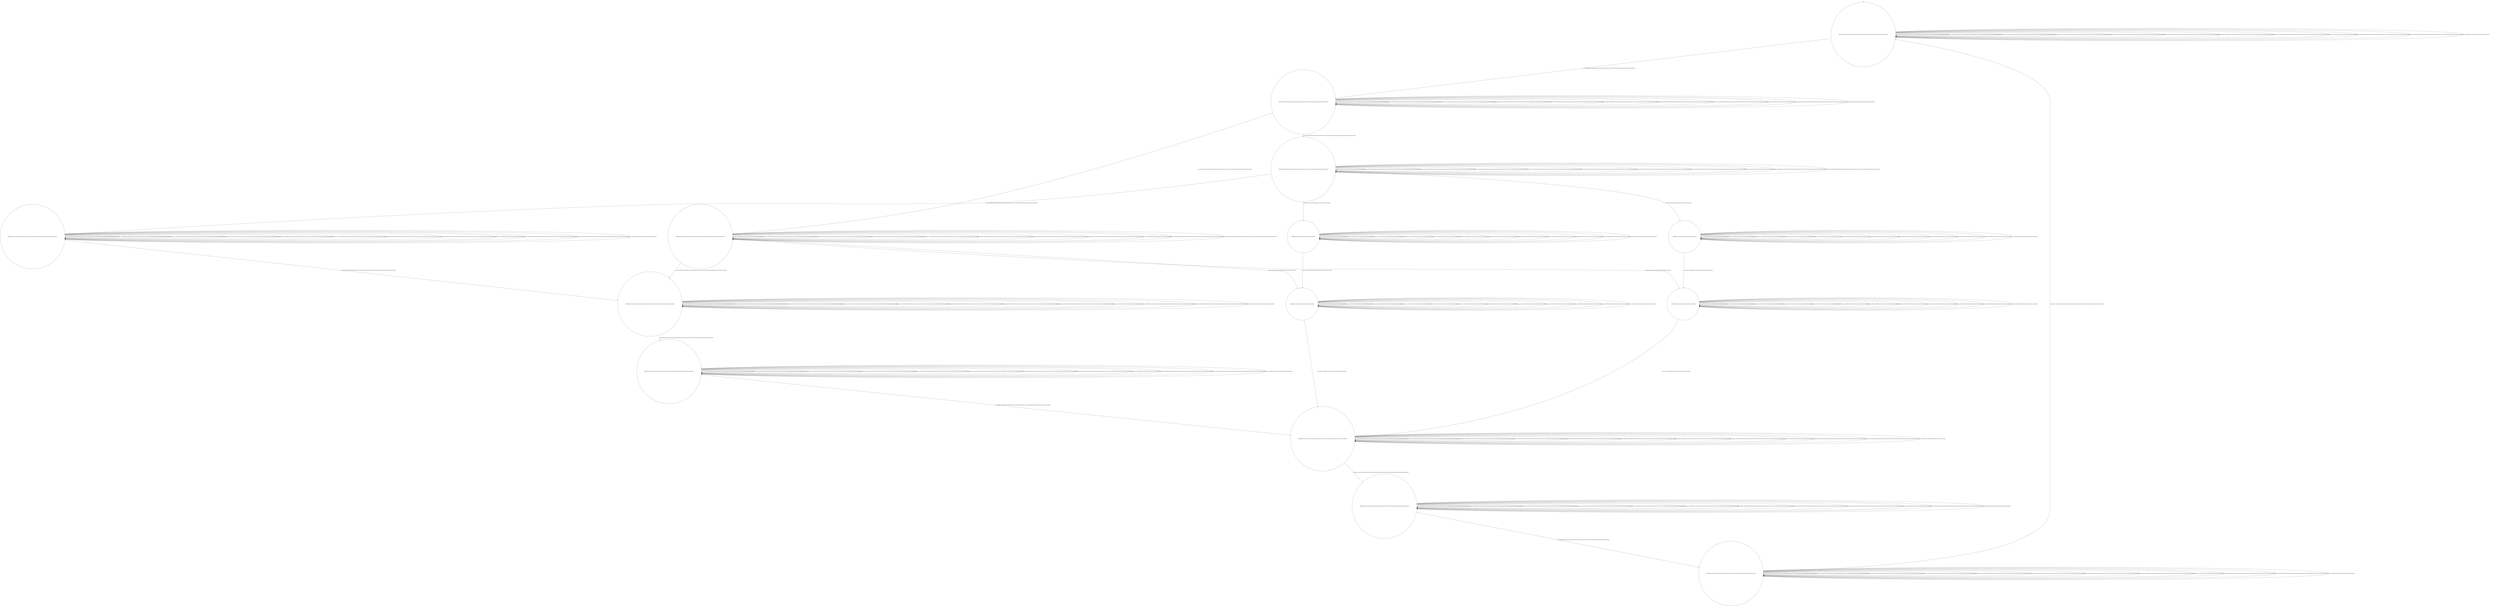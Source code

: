 digraph g {
	edge [lblstyle="above, sloped"];
	s0 [shape="circle" label="0@[((EUR and CAP and TON and not DOL and not TEA and not COF) or (EUR and COF and TEA and CAP and TON and not DOL))]"];
	s1 [shape="circle" label="1@[((EUR and CAP and TON and not DOL and not TEA and not COF) or (EUR and COF and TEA and CAP and TON and not DOL))]"];
	s2 [shape="circle" label="2@[((EUR and CAP and TON and not DOL and not TEA and not COF) or (EUR and COF and TEA and CAP and TON and not DOL))]"];
	s3 [shape="circle" label="3@[((EUR and CAP and TON and not DOL and not TEA and not COF) or (EUR and COF and TEA and CAP and TON and not DOL))]"];
	s4 [shape="circle" label="4@[((EUR and CAP and TON and not DOL and not TEA and not COF) or (EUR and COF and TEA and CAP and TON and not DOL))]"];
	s5 [shape="circle" label="5@[((EUR and CAP and TON and not DOL and not TEA and not COF) or (EUR and COF and TEA and CAP and TON and not DOL))]"];
	s6 [shape="circle" label="6@[((EUR and CAP and TON and not DOL and not TEA and not COF) or (EUR and COF and TEA and CAP and TON and not DOL))]"];
	s7 [shape="circle" label="7@[((EUR and CAP and TON and not DOL and not TEA and not COF) or (EUR and COF and TEA and CAP and TON and not DOL))]"];
	s8 [shape="circle" label="8@[((EUR and CAP and TON and not DOL and not TEA and not COF) or (EUR and COF and TEA and CAP and TON and not DOL))]"];
	s9 [shape="circle" label="9@[((EUR and CAP and TON and not DOL and not TEA and not COF) or (EUR and COF and TEA and CAP and TON and not DOL))]"];
	s10 [shape="circle" label="10@[((EUR and COF and TEA and CAP and TON and not DOL))]"];
	s11 [shape="circle" label="11@[((EUR and COF and TEA and CAP and TON and not DOL))]"];
	s12 [shape="circle" label="12@[((EUR and COF and TEA and CAP and TON and not DOL))]"];
	s13 [shape="circle" label="13@[((EUR and COF and TEA and CAP and TON and not DOL))]"];
	s0 -> s0 [label="cap / nok() [((EUR and CAP and TON and not DOL and not TEA and not COF) or (EUR and COF and TEA and CAP and TON and not DOL))]"];
	s0 -> s0 [label="coffee / nok() [((EUR and CAP and TON and not DOL and not TEA and not COF) or (EUR and COF and TEA and CAP and TON and not DOL))]"];
	s0 -> s0 [label="cup_taken / nok() [((EUR and CAP and TON and not DOL and not TEA and not COF) or (EUR and COF and TEA and CAP and TON and not DOL))]"];
	s0 -> s0 [label="display_done / nok() [((EUR and CAP and TON and not DOL and not TEA and not COF) or (EUR and COF and TEA and CAP and TON and not DOL))]"];
	s0 -> s1 [label="euro / ok() [((EUR and CAP and TON and not DOL and not TEA and not COF) or (EUR and COF and TEA and CAP and TON and not DOL))]"];
	s0 -> s0 [label="no_sugar / nok() [((EUR and CAP and TON and not DOL and not TEA and not COF) or (EUR and COF and TEA and CAP and TON and not DOL))]"];
	s0 -> s0 [label="pour_coffee / nok() [((EUR and CAP and TON and not DOL and not TEA and not COF) or (EUR and COF and TEA and CAP and TON and not DOL))]"];
	s0 -> s0 [label="pour_milk / nok() [((EUR and CAP and TON and not DOL and not TEA and not COF) or (EUR and COF and TEA and CAP and TON and not DOL))]"];
	s0 -> s0 [label="pour_sugar / nok() [((EUR and CAP and TON and not DOL and not TEA and not COF) or (EUR and COF and TEA and CAP and TON and not DOL))]"];
	s0 -> s0 [label="pour_tea / nok() [((EUR and COF and TEA and CAP and TON and not DOL))]"];
	s0 -> s0 [label="ring / nok() [((EUR and CAP and TON and not DOL and not TEA and not COF) or (EUR and COF and TEA and CAP and TON and not DOL))]"];
	s0 -> s0 [label="sugar / nok() [((EUR and CAP and TON and not DOL and not TEA and not COF) or (EUR and COF and TEA and CAP and TON and not DOL))]"];
	s0 -> s0 [label="tea / nok() [((EUR and COF and TEA and CAP and TON and not DOL))]"];
	s1 -> s1 [label="cap / nok() [((EUR and CAP and TON and not DOL and not TEA and not COF) or (EUR and COF and TEA and CAP and TON and not DOL))]"];
	s1 -> s1 [label="coffee / nok() [((EUR and CAP and TON and not DOL and not TEA and not COF) or (EUR and COF and TEA and CAP and TON and not DOL))]"];
	s1 -> s1 [label="cup_taken / nok() [((EUR and CAP and TON and not DOL and not TEA and not COF) or (EUR and COF and TEA and CAP and TON and not DOL))]"];
	s1 -> s1 [label="display_done / nok() [((EUR and CAP and TON and not DOL and not TEA and not COF) or (EUR and COF and TEA and CAP and TON and not DOL))]"];
	s1 -> s1 [label="euro / nok() [((EUR and CAP and TON and not DOL and not TEA and not COF) or (EUR and COF and TEA and CAP and TON and not DOL))]"];
	s1 -> s2 [label="no_sugar / ok() [((EUR and CAP and TON and not DOL and not TEA and not COF) or (EUR and COF and TEA and CAP and TON and not DOL))]"];
	s1 -> s1 [label="pour_coffee / nok() [((EUR and CAP and TON and not DOL and not TEA and not COF) or (EUR and COF and TEA and CAP and TON and not DOL))]"];
	s1 -> s1 [label="pour_milk / nok() [((EUR and CAP and TON and not DOL and not TEA and not COF) or (EUR and COF and TEA and CAP and TON and not DOL))]"];
	s1 -> s1 [label="pour_sugar / nok() [((EUR and CAP and TON and not DOL and not TEA and not COF) or (EUR and COF and TEA and CAP and TON and not DOL))]"];
	s1 -> s1 [label="pour_tea / nok() [((EUR and COF and TEA and CAP and TON and not DOL))]"];
	s1 -> s1 [label="ring / nok() [((EUR and CAP and TON and not DOL and not TEA and not COF) or (EUR and COF and TEA and CAP and TON and not DOL))]"];
	s1 -> s3 [label="sugar / ok() [((EUR and CAP and TON and not DOL and not TEA and not COF) or (EUR and COF and TEA and CAP and TON and not DOL))]"];
	s1 -> s1 [label="tea / nok() [((EUR and COF and TEA and CAP and TON and not DOL))]"];
	s2 -> s5 [label="cap / ok() [((EUR and CAP and TON and not DOL and not TEA and not COF) or (EUR and COF and TEA and CAP and TON and not DOL))]"];
	s2 -> s2 [label="coffee / Ω [((EUR and CAP and TON and not DOL and not TEA and not COF))]"];
	s2 -> s12 [label="coffee / ok() [((EUR and COF and TEA and CAP and TON and not DOL))]"];
	s2 -> s2 [label="cup_taken / nok() [((EUR and CAP and TON and not DOL and not TEA and not COF) or (EUR and COF and TEA and CAP and TON and not DOL))]"];
	s2 -> s2 [label="display_done / nok() [((EUR and CAP and TON and not DOL and not TEA and not COF) or (EUR and COF and TEA and CAP and TON and not DOL))]"];
	s2 -> s2 [label="euro / nok() [((EUR and CAP and TON and not DOL and not TEA and not COF) or (EUR and COF and TEA and CAP and TON and not DOL))]"];
	s2 -> s2 [label="no_sugar / nok() [((EUR and CAP and TON and not DOL and not TEA and not COF) or (EUR and COF and TEA and CAP and TON and not DOL))]"];
	s2 -> s2 [label="pour_coffee / nok() [((EUR and CAP and TON and not DOL and not TEA and not COF) or (EUR and COF and TEA and CAP and TON and not DOL))]"];
	s2 -> s2 [label="pour_milk / nok() [((EUR and CAP and TON and not DOL and not TEA and not COF) or (EUR and COF and TEA and CAP and TON and not DOL))]"];
	s2 -> s2 [label="pour_sugar / nok() [((EUR and CAP and TON and not DOL and not TEA and not COF) or (EUR and COF and TEA and CAP and TON and not DOL))]"];
	s2 -> s2 [label="pour_tea / nok() [((EUR and COF and TEA and CAP and TON and not DOL))]"];
	s2 -> s2 [label="ring / nok() [((EUR and CAP and TON and not DOL and not TEA and not COF) or (EUR and COF and TEA and CAP and TON and not DOL))]"];
	s2 -> s2 [label="sugar / void() [((EUR and CAP and TON and not DOL and not TEA and not COF) or (EUR and COF and TEA and CAP and TON and not DOL))]"];
	s2 -> s13 [label="tea / ok() [((EUR and COF and TEA and CAP and TON and not DOL))]"];
	s3 -> s4 [label="cap / ok() [((EUR and CAP and TON and not DOL and not TEA and not COF) or (EUR and COF and TEA and CAP and TON and not DOL))]"];
	s3 -> s10 [label="coffee / ok() [((EUR and COF and TEA and CAP and TON and not DOL))]"];
	s3 -> s3 [label="coffee / Ω [((EUR and CAP and TON and not DOL and not TEA and not COF))]"];
	s3 -> s3 [label="cup_taken / nok() [((EUR and CAP and TON and not DOL and not TEA and not COF) or (EUR and COF and TEA and CAP and TON and not DOL))]"];
	s3 -> s3 [label="display_done / nok() [((EUR and CAP and TON and not DOL and not TEA and not COF) or (EUR and COF and TEA and CAP and TON and not DOL))]"];
	s3 -> s3 [label="euro / nok() [((EUR and CAP and TON and not DOL and not TEA and not COF) or (EUR and COF and TEA and CAP and TON and not DOL))]"];
	s3 -> s3 [label="no_sugar / void() [((EUR and CAP and TON and not DOL and not TEA and not COF) or (EUR and COF and TEA and CAP and TON and not DOL))]"];
	s3 -> s3 [label="pour_coffee / nok() [((EUR and CAP and TON and not DOL and not TEA and not COF) or (EUR and COF and TEA and CAP and TON and not DOL))]"];
	s3 -> s3 [label="pour_milk / nok() [((EUR and CAP and TON and not DOL and not TEA and not COF) or (EUR and COF and TEA and CAP and TON and not DOL))]"];
	s3 -> s3 [label="pour_sugar / nok() [((EUR and CAP and TON and not DOL and not TEA and not COF) or (EUR and COF and TEA and CAP and TON and not DOL))]"];
	s3 -> s3 [label="pour_tea / nok() [((EUR and COF and TEA and CAP and TON and not DOL))]"];
	s3 -> s3 [label="ring / nok() [((EUR and CAP and TON and not DOL and not TEA and not COF) or (EUR and COF and TEA and CAP and TON and not DOL))]"];
	s3 -> s3 [label="sugar / nok() [((EUR and CAP and TON and not DOL and not TEA and not COF) or (EUR and COF and TEA and CAP and TON and not DOL))]"];
	s3 -> s11 [label="tea / ok() [((EUR and COF and TEA and CAP and TON and not DOL))]"];
	s4 -> s4 [label="cap / nok() [((EUR and CAP and TON and not DOL and not TEA and not COF) or (EUR and COF and TEA and CAP and TON and not DOL))]"];
	s4 -> s4 [label="coffee / void() [((EUR and CAP and TON and not DOL and not TEA and not COF) or (EUR and COF and TEA and CAP and TON and not DOL))]"];
	s4 -> s4 [label="cup_taken / nok() [((EUR and CAP and TON and not DOL and not TEA and not COF) or (EUR and COF and TEA and CAP and TON and not DOL))]"];
	s4 -> s4 [label="display_done / nok() [((EUR and CAP and TON and not DOL and not TEA and not COF) or (EUR and COF and TEA and CAP and TON and not DOL))]"];
	s4 -> s4 [label="euro / nok() [((EUR and CAP and TON and not DOL and not TEA and not COF) or (EUR and COF and TEA and CAP and TON and not DOL))]"];
	s4 -> s4 [label="no_sugar / nok() [((EUR and CAP and TON and not DOL and not TEA and not COF) or (EUR and COF and TEA and CAP and TON and not DOL))]"];
	s4 -> s4 [label="pour_coffee / nok() [((EUR and CAP and TON and not DOL and not TEA and not COF) or (EUR and COF and TEA and CAP and TON and not DOL))]"];
	s4 -> s4 [label="pour_milk / nok() [((EUR and CAP and TON and not DOL and not TEA and not COF) or (EUR and COF and TEA and CAP and TON and not DOL))]"];
	s4 -> s5 [label="pour_sugar / ok() [((EUR and CAP and TON and not DOL and not TEA and not COF) or (EUR and COF and TEA and CAP and TON and not DOL))]"];
	s4 -> s4 [label="pour_tea / nok() [((EUR and COF and TEA and CAP and TON and not DOL))]"];
	s4 -> s4 [label="ring / nok() [((EUR and CAP and TON and not DOL and not TEA and not COF) or (EUR and COF and TEA and CAP and TON and not DOL))]"];
	s4 -> s4 [label="sugar / nok() [((EUR and CAP and TON and not DOL and not TEA and not COF) or (EUR and COF and TEA and CAP and TON and not DOL))]"];
	s4 -> s4 [label="tea / void() [((EUR and COF and TEA and CAP and TON and not DOL))]"];
	s5 -> s5 [label="cap / nok() [((EUR and CAP and TON and not DOL and not TEA and not COF) or (EUR and COF and TEA and CAP and TON and not DOL))]"];
	s5 -> s5 [label="coffee / void() [((EUR and CAP and TON and not DOL and not TEA and not COF) or (EUR and COF and TEA and CAP and TON and not DOL))]"];
	s5 -> s5 [label="cup_taken / nok() [((EUR and CAP and TON and not DOL and not TEA and not COF) or (EUR and COF and TEA and CAP and TON and not DOL))]"];
	s5 -> s5 [label="display_done / nok() [((EUR and CAP and TON and not DOL and not TEA and not COF) or (EUR and COF and TEA and CAP and TON and not DOL))]"];
	s5 -> s5 [label="euro / nok() [((EUR and CAP and TON and not DOL and not TEA and not COF) or (EUR and COF and TEA and CAP and TON and not DOL))]"];
	s5 -> s5 [label="no_sugar / nok() [((EUR and CAP and TON and not DOL and not TEA and not COF) or (EUR and COF and TEA and CAP and TON and not DOL))]"];
	s5 -> s5 [label="pour_coffee / nok() [((EUR and CAP and TON and not DOL and not TEA and not COF) or (EUR and COF and TEA and CAP and TON and not DOL))]"];
	s5 -> s6 [label="pour_milk / ok() [((EUR and CAP and TON and not DOL and not TEA and not COF) or (EUR and COF and TEA and CAP and TON and not DOL))]"];
	s5 -> s5 [label="pour_sugar / nok() [((EUR and CAP and TON and not DOL and not TEA and not COF) or (EUR and COF and TEA and CAP and TON and not DOL))]"];
	s5 -> s5 [label="pour_tea / nok() [((EUR and COF and TEA and CAP and TON and not DOL))]"];
	s5 -> s5 [label="ring / nok() [((EUR and CAP and TON and not DOL and not TEA and not COF) or (EUR and COF and TEA and CAP and TON and not DOL))]"];
	s5 -> s5 [label="sugar / nok() [((EUR and CAP and TON and not DOL and not TEA and not COF) or (EUR and COF and TEA and CAP and TON and not DOL))]"];
	s5 -> s5 [label="tea / void() [((EUR and COF and TEA and CAP and TON and not DOL))]"];
	s6 -> s6 [label="cap / nok() [((EUR and CAP and TON and not DOL and not TEA and not COF) or (EUR and COF and TEA and CAP and TON and not DOL))]"];
	s6 -> s6 [label="coffee / nok() [((EUR and CAP and TON and not DOL and not TEA and not COF) or (EUR and COF and TEA and CAP and TON and not DOL))]"];
	s6 -> s6 [label="cup_taken / nok() [((EUR and CAP and TON and not DOL and not TEA and not COF) or (EUR and COF and TEA and CAP and TON and not DOL))]"];
	s6 -> s6 [label="display_done / nok() [((EUR and CAP and TON and not DOL and not TEA and not COF) or (EUR and COF and TEA and CAP and TON and not DOL))]"];
	s6 -> s6 [label="euro / nok() [((EUR and CAP and TON and not DOL and not TEA and not COF) or (EUR and COF and TEA and CAP and TON and not DOL))]"];
	s6 -> s6 [label="no_sugar / nok() [((EUR and CAP and TON and not DOL and not TEA and not COF) or (EUR and COF and TEA and CAP and TON and not DOL))]"];
	s6 -> s7 [label="pour_coffee / ok() [((EUR and CAP and TON and not DOL and not TEA and not COF) or (EUR and COF and TEA and CAP and TON and not DOL))]"];
	s6 -> s6 [label="pour_milk / nok() [((EUR and CAP and TON and not DOL and not TEA and not COF) or (EUR and COF and TEA and CAP and TON and not DOL))]"];
	s6 -> s6 [label="pour_sugar / nok() [((EUR and CAP and TON and not DOL and not TEA and not COF) or (EUR and COF and TEA and CAP and TON and not DOL))]"];
	s6 -> s6 [label="pour_tea / nok() [((EUR and COF and TEA and CAP and TON and not DOL))]"];
	s6 -> s6 [label="ring / nok() [((EUR and CAP and TON and not DOL and not TEA and not COF) or (EUR and COF and TEA and CAP and TON and not DOL))]"];
	s6 -> s6 [label="sugar / nok() [((EUR and CAP and TON and not DOL and not TEA and not COF) or (EUR and COF and TEA and CAP and TON and not DOL))]"];
	s6 -> s6 [label="tea / nok() [((EUR and COF and TEA and CAP and TON and not DOL))]"];
	s7 -> s7 [label="cap / nok() [((EUR and CAP and TON and not DOL and not TEA and not COF) or (EUR and COF and TEA and CAP and TON and not DOL))]"];
	s7 -> s7 [label="coffee / nok() [((EUR and CAP and TON and not DOL and not TEA and not COF) or (EUR and COF and TEA and CAP and TON and not DOL))]"];
	s7 -> s7 [label="cup_taken / nok() [((EUR and CAP and TON and not DOL and not TEA and not COF) or (EUR and COF and TEA and CAP and TON and not DOL))]"];
	s7 -> s8 [label="display_done / ok() [((EUR and CAP and TON and not DOL and not TEA and not COF) or (EUR and COF and TEA and CAP and TON and not DOL))]"];
	s7 -> s7 [label="euro / nok() [((EUR and CAP and TON and not DOL and not TEA and not COF) or (EUR and COF and TEA and CAP and TON and not DOL))]"];
	s7 -> s7 [label="no_sugar / nok() [((EUR and CAP and TON and not DOL and not TEA and not COF) or (EUR and COF and TEA and CAP and TON and not DOL))]"];
	s7 -> s7 [label="pour_coffee / nok() [((EUR and CAP and TON and not DOL and not TEA and not COF) or (EUR and COF and TEA and CAP and TON and not DOL))]"];
	s7 -> s7 [label="pour_milk / nok() [((EUR and CAP and TON and not DOL and not TEA and not COF) or (EUR and COF and TEA and CAP and TON and not DOL))]"];
	s7 -> s7 [label="pour_sugar / nok() [((EUR and CAP and TON and not DOL and not TEA and not COF) or (EUR and COF and TEA and CAP and TON and not DOL))]"];
	s7 -> s7 [label="pour_tea / nok() [((EUR and COF and TEA and CAP and TON and not DOL))]"];
	s7 -> s7 [label="ring / nok() [((EUR and CAP and TON and not DOL and not TEA and not COF) or (EUR and COF and TEA and CAP and TON and not DOL))]"];
	s7 -> s7 [label="sugar / nok() [((EUR and CAP and TON and not DOL and not TEA and not COF) or (EUR and COF and TEA and CAP and TON and not DOL))]"];
	s7 -> s7 [label="tea / nok() [((EUR and COF and TEA and CAP and TON and not DOL))]"];
	s8 -> s8 [label="cap / nok() [((EUR and CAP and TON and not DOL and not TEA and not COF) or (EUR and COF and TEA and CAP and TON and not DOL))]"];
	s8 -> s8 [label="coffee / nok() [((EUR and CAP and TON and not DOL and not TEA and not COF) or (EUR and COF and TEA and CAP and TON and not DOL))]"];
	s8 -> s8 [label="cup_taken / nok() [((EUR and CAP and TON and not DOL and not TEA and not COF) or (EUR and COF and TEA and CAP and TON and not DOL))]"];
	s8 -> s8 [label="display_done / nok() [((EUR and CAP and TON and not DOL and not TEA and not COF) or (EUR and COF and TEA and CAP and TON and not DOL))]"];
	s8 -> s8 [label="euro / nok() [((EUR and CAP and TON and not DOL and not TEA and not COF) or (EUR and COF and TEA and CAP and TON and not DOL))]"];
	s8 -> s8 [label="no_sugar / nok() [((EUR and CAP and TON and not DOL and not TEA and not COF) or (EUR and COF and TEA and CAP and TON and not DOL))]"];
	s8 -> s8 [label="pour_coffee / nok() [((EUR and CAP and TON and not DOL and not TEA and not COF) or (EUR and COF and TEA and CAP and TON and not DOL))]"];
	s8 -> s8 [label="pour_milk / nok() [((EUR and CAP and TON and not DOL and not TEA and not COF) or (EUR and COF and TEA and CAP and TON and not DOL))]"];
	s8 -> s8 [label="pour_sugar / nok() [((EUR and CAP and TON and not DOL and not TEA and not COF) or (EUR and COF and TEA and CAP and TON and not DOL))]"];
	s8 -> s8 [label="pour_tea / nok() [((EUR and COF and TEA and CAP and TON and not DOL))]"];
	s8 -> s9 [label="ring / ok() [((EUR and CAP and TON and not DOL and not TEA and not COF) or (EUR and COF and TEA and CAP and TON and not DOL))]"];
	s8 -> s8 [label="sugar / nok() [((EUR and CAP and TON and not DOL and not TEA and not COF) or (EUR and COF and TEA and CAP and TON and not DOL))]"];
	s8 -> s8 [label="tea / nok() [((EUR and COF and TEA and CAP and TON and not DOL))]"];
	s9 -> s9 [label="cap / nok() [((EUR and CAP and TON and not DOL and not TEA and not COF) or (EUR and COF and TEA and CAP and TON and not DOL))]"];
	s9 -> s9 [label="coffee / nok() [((EUR and CAP and TON and not DOL and not TEA and not COF) or (EUR and COF and TEA and CAP and TON and not DOL))]"];
	s9 -> s0 [label="cup_taken / ok() [((EUR and CAP and TON and not DOL and not TEA and not COF) or (EUR and COF and TEA and CAP and TON and not DOL))]"];
	s9 -> s9 [label="display_done / nok() [((EUR and CAP and TON and not DOL and not TEA and not COF) or (EUR and COF and TEA and CAP and TON and not DOL))]"];
	s9 -> s9 [label="euro / nok() [((EUR and CAP and TON and not DOL and not TEA and not COF) or (EUR and COF and TEA and CAP and TON and not DOL))]"];
	s9 -> s9 [label="no_sugar / nok() [((EUR and CAP and TON and not DOL and not TEA and not COF) or (EUR and COF and TEA and CAP and TON and not DOL))]"];
	s9 -> s9 [label="pour_coffee / nok() [((EUR and CAP and TON and not DOL and not TEA and not COF) or (EUR and COF and TEA and CAP and TON and not DOL))]"];
	s9 -> s9 [label="pour_milk / nok() [((EUR and CAP and TON and not DOL and not TEA and not COF) or (EUR and COF and TEA and CAP and TON and not DOL))]"];
	s9 -> s9 [label="pour_sugar / nok() [((EUR and CAP and TON and not DOL and not TEA and not COF) or (EUR and COF and TEA and CAP and TON and not DOL))]"];
	s9 -> s9 [label="pour_tea / nok() [((EUR and COF and TEA and CAP and TON and not DOL))]"];
	s9 -> s9 [label="ring / nok() [((EUR and CAP and TON and not DOL and not TEA and not COF) or (EUR and COF and TEA and CAP and TON and not DOL))]"];
	s9 -> s9 [label="sugar / nok() [((EUR and CAP and TON and not DOL and not TEA and not COF) or (EUR and COF and TEA and CAP and TON and not DOL))]"];
	s9 -> s9 [label="tea / nok() [((EUR and COF and TEA and CAP and TON and not DOL))]"];
	s10 -> s10 [label="cap / void() [((EUR and COF and TEA and CAP and TON and not DOL))]"];
	s10 -> s10 [label="coffee / nok() [((EUR and COF and TEA and CAP and TON and not DOL))]"];
	s10 -> s10 [label="cup_taken / nok() [((EUR and COF and TEA and CAP and TON and not DOL))]"];
	s10 -> s10 [label="display_done / nok() [((EUR and COF and TEA and CAP and TON and not DOL))]"];
	s10 -> s10 [label="euro / nok() [((EUR and COF and TEA and CAP and TON and not DOL))]"];
	s10 -> s10 [label="no_sugar / nok() [((EUR and COF and TEA and CAP and TON and not DOL))]"];
	s10 -> s10 [label="pour_coffee / nok() [((EUR and COF and TEA and CAP and TON and not DOL))]"];
	s10 -> s10 [label="pour_milk / nok() [((EUR and COF and TEA and CAP and TON and not DOL))]"];
	s10 -> s12 [label="pour_sugar / ok() [((EUR and COF and TEA and CAP and TON and not DOL))]"];
	s10 -> s10 [label="pour_tea / nok() [((EUR and COF and TEA and CAP and TON and not DOL))]"];
	s10 -> s10 [label="ring / nok() [((EUR and COF and TEA and CAP and TON and not DOL))]"];
	s10 -> s10 [label="sugar / nok() [((EUR and COF and TEA and CAP and TON and not DOL))]"];
	s10 -> s10 [label="tea / void() [((EUR and COF and TEA and CAP and TON and not DOL))]"];
	s11 -> s11 [label="cap / void() [((EUR and COF and TEA and CAP and TON and not DOL))]"];
	s11 -> s11 [label="coffee / void() [((EUR and COF and TEA and CAP and TON and not DOL))]"];
	s11 -> s11 [label="cup_taken / nok() [((EUR and COF and TEA and CAP and TON and not DOL))]"];
	s11 -> s11 [label="display_done / nok() [((EUR and COF and TEA and CAP and TON and not DOL))]"];
	s11 -> s11 [label="euro / nok() [((EUR and COF and TEA and CAP and TON and not DOL))]"];
	s11 -> s11 [label="no_sugar / nok() [((EUR and COF and TEA and CAP and TON and not DOL))]"];
	s11 -> s11 [label="pour_coffee / nok() [((EUR and COF and TEA and CAP and TON and not DOL))]"];
	s11 -> s11 [label="pour_milk / nok() [((EUR and COF and TEA and CAP and TON and not DOL))]"];
	s11 -> s13 [label="pour_sugar / ok() [((EUR and COF and TEA and CAP and TON and not DOL))]"];
	s11 -> s11 [label="pour_tea / nok() [((EUR and COF and TEA and CAP and TON and not DOL))]"];
	s11 -> s11 [label="ring / nok() [((EUR and COF and TEA and CAP and TON and not DOL))]"];
	s11 -> s11 [label="sugar / nok() [((EUR and COF and TEA and CAP and TON and not DOL))]"];
	s11 -> s11 [label="tea / nok() [((EUR and COF and TEA and CAP and TON and not DOL))]"];
	s12 -> s12 [label="cap / void() [((EUR and COF and TEA and CAP and TON and not DOL))]"];
	s12 -> s12 [label="coffee / nok() [((EUR and COF and TEA and CAP and TON and not DOL))]"];
	s12 -> s12 [label="cup_taken / nok() [((EUR and COF and TEA and CAP and TON and not DOL))]"];
	s12 -> s12 [label="display_done / nok() [((EUR and COF and TEA and CAP and TON and not DOL))]"];
	s12 -> s12 [label="euro / nok() [((EUR and COF and TEA and CAP and TON and not DOL))]"];
	s12 -> s12 [label="no_sugar / nok() [((EUR and COF and TEA and CAP and TON and not DOL))]"];
	s12 -> s7 [label="pour_coffee / ok() [((EUR and COF and TEA and CAP and TON and not DOL))]"];
	s12 -> s12 [label="pour_milk / nok() [((EUR and COF and TEA and CAP and TON and not DOL))]"];
	s12 -> s12 [label="pour_sugar / nok() [((EUR and COF and TEA and CAP and TON and not DOL))]"];
	s12 -> s12 [label="pour_tea / nok() [((EUR and COF and TEA and CAP and TON and not DOL))]"];
	s12 -> s12 [label="ring / nok() [((EUR and COF and TEA and CAP and TON and not DOL))]"];
	s12 -> s12 [label="sugar / nok() [((EUR and COF and TEA and CAP and TON and not DOL))]"];
	s12 -> s12 [label="tea / void() [((EUR and COF and TEA and CAP and TON and not DOL))]"];
	s13 -> s13 [label="cap / void() [((EUR and COF and TEA and CAP and TON and not DOL))]"];
	s13 -> s13 [label="coffee / void() [((EUR and COF and TEA and CAP and TON and not DOL))]"];
	s13 -> s13 [label="cup_taken / nok() [((EUR and COF and TEA and CAP and TON and not DOL))]"];
	s13 -> s13 [label="display_done / nok() [((EUR and COF and TEA and CAP and TON and not DOL))]"];
	s13 -> s13 [label="euro / nok() [((EUR and COF and TEA and CAP and TON and not DOL))]"];
	s13 -> s13 [label="no_sugar / nok() [((EUR and COF and TEA and CAP and TON and not DOL))]"];
	s13 -> s13 [label="pour_coffee / nok() [((EUR and COF and TEA and CAP and TON and not DOL))]"];
	s13 -> s13 [label="pour_milk / nok() [((EUR and COF and TEA and CAP and TON and not DOL))]"];
	s13 -> s13 [label="pour_sugar / nok() [((EUR and COF and TEA and CAP and TON and not DOL))]"];
	s13 -> s7 [label="pour_tea / ok() [((EUR and COF and TEA and CAP and TON and not DOL))]"];
	s13 -> s13 [label="ring / nok() [((EUR and COF and TEA and CAP and TON and not DOL))]"];
	s13 -> s13 [label="sugar / nok() [((EUR and COF and TEA and CAP and TON and not DOL))]"];
	s13 -> s13 [label="tea / nok() [((EUR and COF and TEA and CAP and TON and not DOL))]"];
	__start0 [label="" shape="none" width="0" height="0"];
	__start0 -> s0;
}